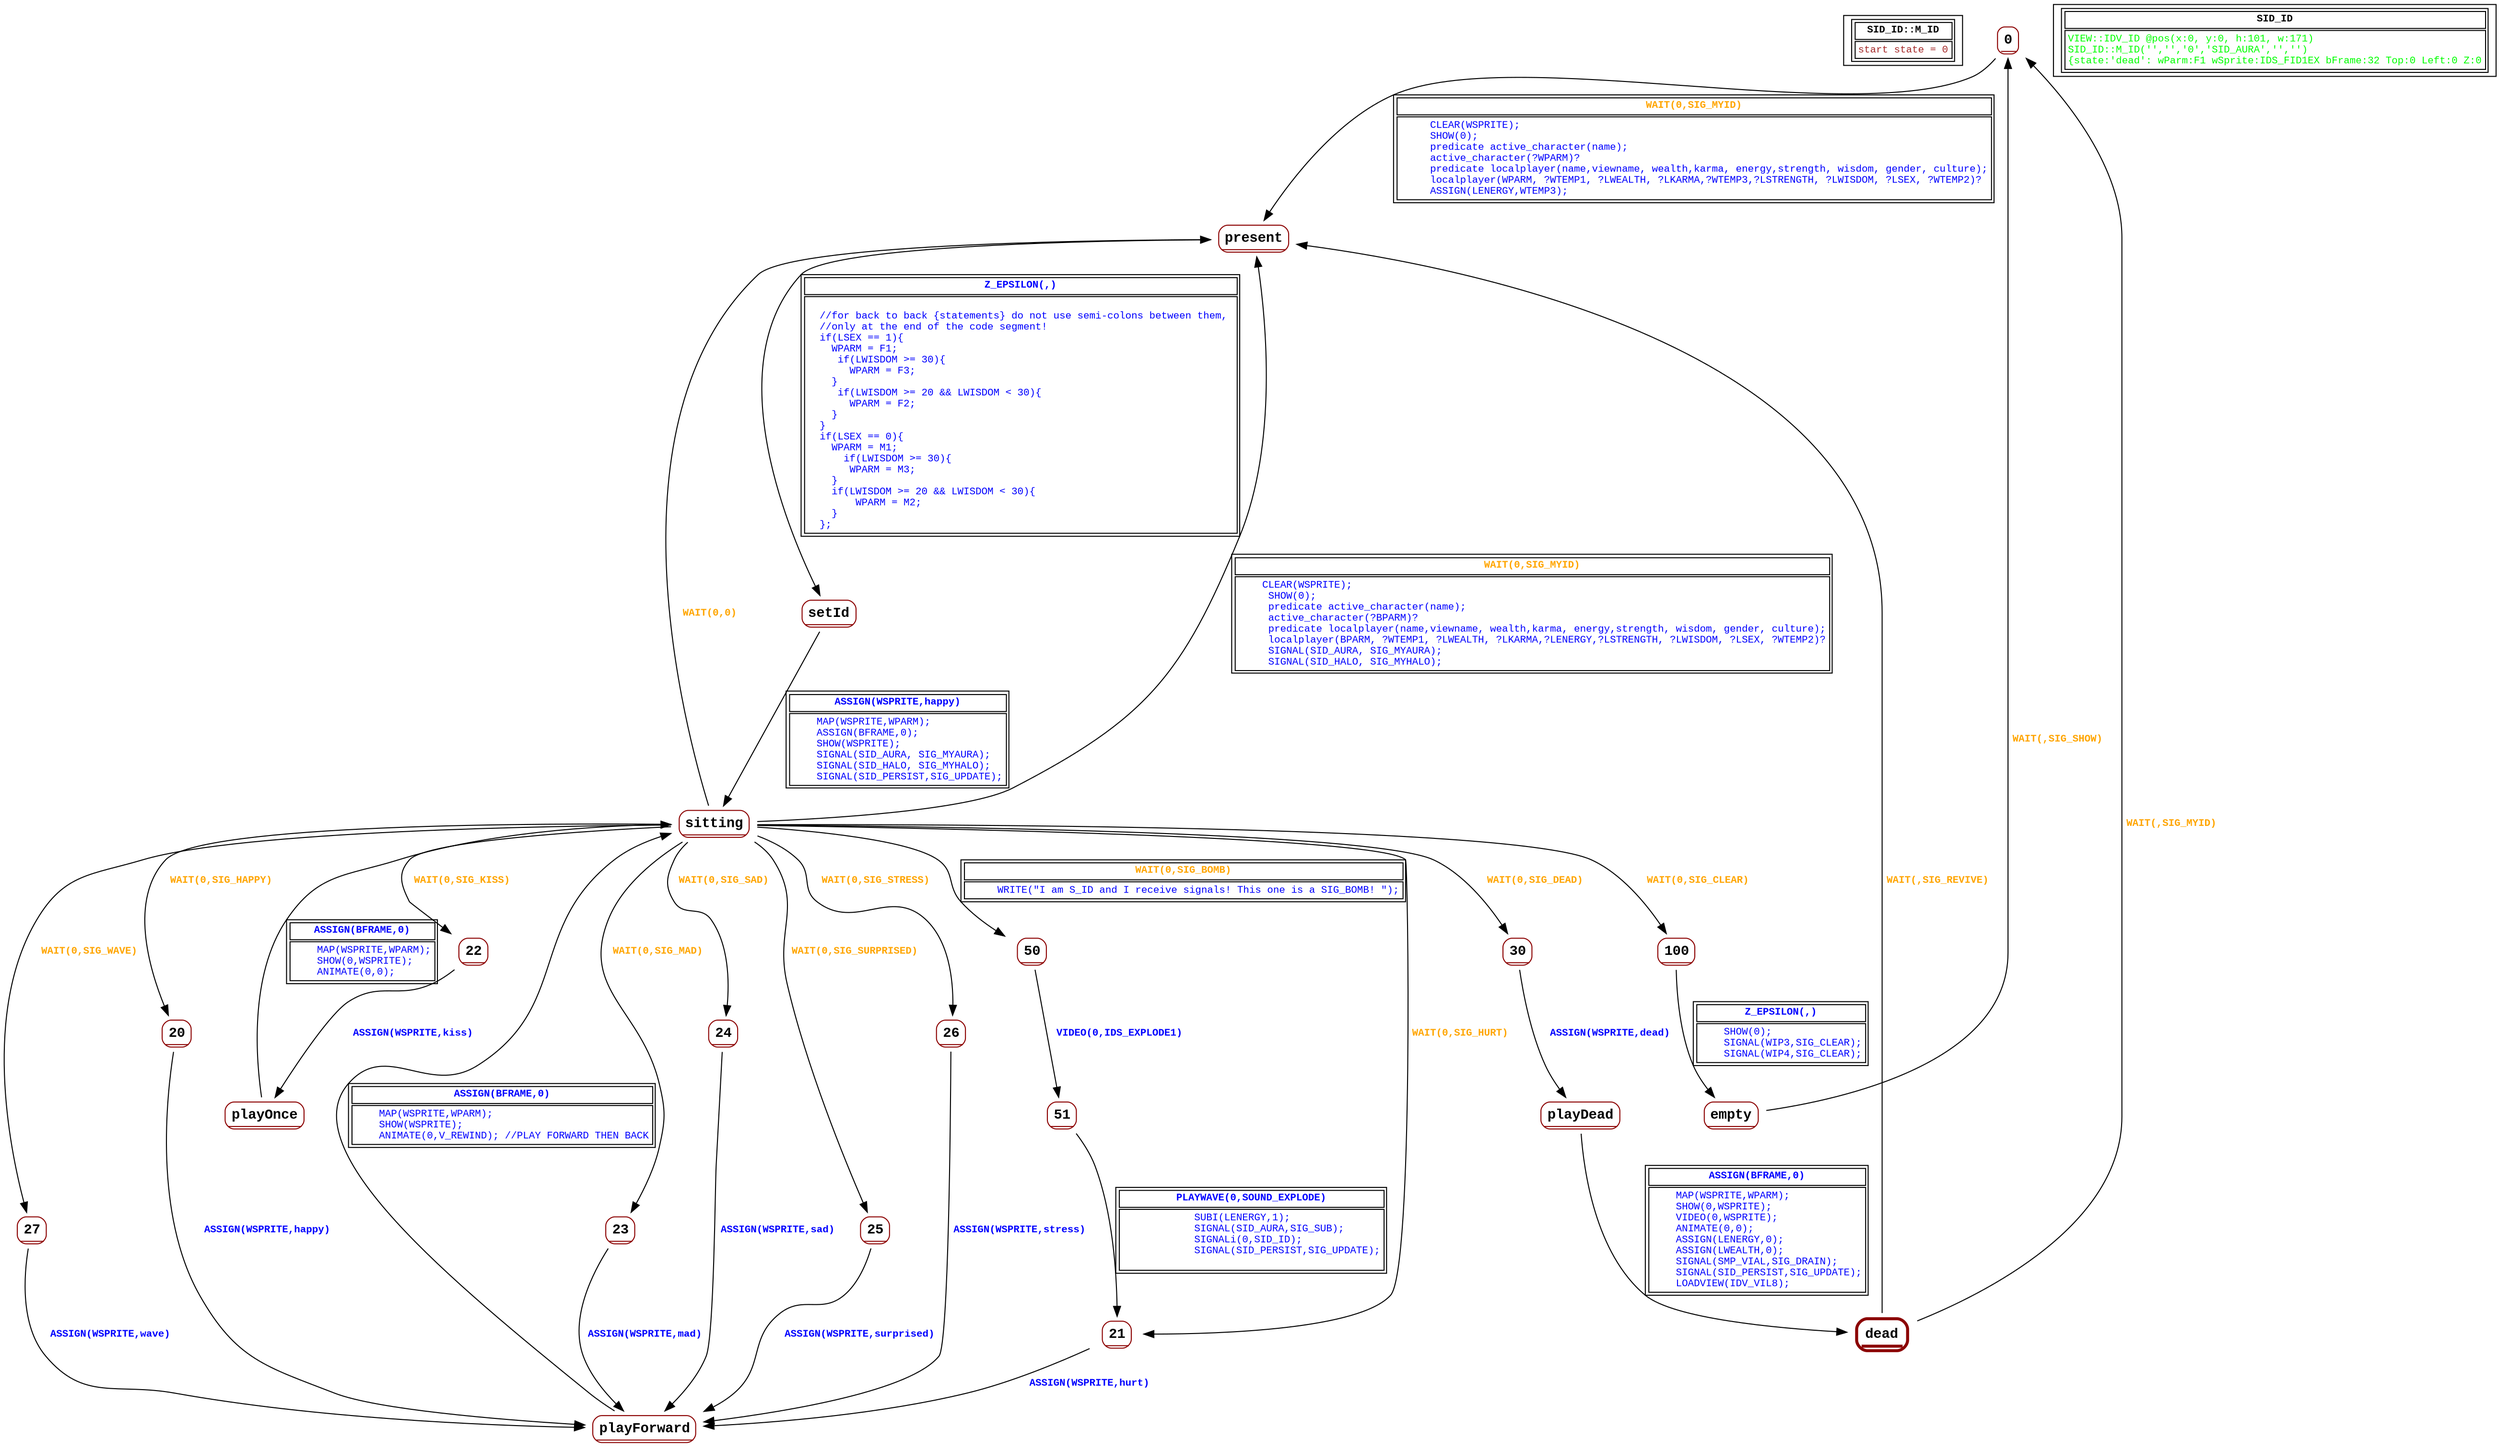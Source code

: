 digraph Automaton {
 fontname="Courier New"
	node [shape=oval, fontname="Courier New"];
	filename[shape = record, fontsize=10, label=< <table border="1"><tr><td><b>SID_ID::M_ID<br align="left"/></b></td></tr>
<tr><td><font point-size="10" color ="brown">start state = 0<br align="left"/></font></td></tr></table>>
];
	0[shape = none, fontsize=14, label=< <table border="1" color="darkred" style="rounded"><tr><td sides="b"><b>0<br align="left"/></b></td></tr>
</table>>];
"0" -> "present" [fontcolor=orange,fontsize=10,fontname="Courier New", label=< <table border="1"><tr><td><b>WAIT(0,SIG_MYID)<br align="left"/></b></td></tr>
<tr><td><font point-size="10" color ="blue">     CLEAR(WSPRITE);<br align="left"/>     SHOW(0);<br align="left"/>     predicate active_character(name);<br align="left"/>     active_character(?WPARM)?<br align="left"/>     predicate localplayer(name,viewname, wealth,karma, energy,strength, wisdom, gender, culture);<br align="left"/>     localplayer(WPARM, ?WTEMP1, ?LWEALTH, ?LKARMA,?WTEMP3,?LSTRENGTH, ?LWISDOM, ?LSEX, ?WTEMP2)?<br align="left"/>     ASSIGN(LENERGY,WTEMP3);<br align="left"/></font></td></tr></table>>
];
	100[shape = none, fontsize=14, label=< <table border="1" color="darkred" style="rounded"><tr><td sides="b"><b>100<br align="left"/></b></td></tr>
</table>>];
"100" -> "empty" [fontcolor=blue,fontsize=10,fontname="Courier New", label=< <table border="1"><tr><td><b>Z_EPSILON(,)<br align="left"/></b></td></tr>
<tr><td><font point-size="10" color ="blue">    SHOW(0);<br align="left"/>    SIGNAL(WIP3,SIG_CLEAR);<br align="left"/>    SIGNAL(WIP4,SIG_CLEAR);<br align="left"/></font></td></tr></table>>
];
	20[shape = none, fontsize=14, label=< <table border="1" color="darkred" style="rounded"><tr><td sides="b"><b>20<br align="left"/></b></td></tr>
</table>>];
"20" -> "playForward" [fontcolor=blue,fontsize=10,fontname="Courier New", label=< <table border="0"><tr><td><b>ASSIGN(WSPRITE,happy)<br align="left"/></b></td></tr>
</table>>
];
	21[shape = none, fontsize=14, label=< <table border="1" color="darkred" style="rounded"><tr><td sides="b"><b>21<br align="left"/></b></td></tr>
</table>>];
"21" -> "playForward" [fontcolor=blue,fontsize=10,fontname="Courier New", label=< <table border="0"><tr><td><b>ASSIGN(WSPRITE,hurt)<br align="left"/></b></td></tr>
</table>>
];
	22[shape = none, fontsize=14, label=< <table border="1" color="darkred" style="rounded"><tr><td sides="b"><b>22<br align="left"/></b></td></tr>
</table>>];
"22" -> "playOnce" [fontcolor=blue,fontsize=10,fontname="Courier New", label=< <table border="0"><tr><td><b>ASSIGN(WSPRITE,kiss)<br align="left"/></b></td></tr>
</table>>
];
	23[shape = none, fontsize=14, label=< <table border="1" color="darkred" style="rounded"><tr><td sides="b"><b>23<br align="left"/></b></td></tr>
</table>>];
"23" -> "playForward" [fontcolor=blue,fontsize=10,fontname="Courier New", label=< <table border="0"><tr><td><b>ASSIGN(WSPRITE,mad)<br align="left"/></b></td></tr>
</table>>
];
	24[shape = none, fontsize=14, label=< <table border="1" color="darkred" style="rounded"><tr><td sides="b"><b>24<br align="left"/></b></td></tr>
</table>>];
"24" -> "playForward" [fontcolor=blue,fontsize=10,fontname="Courier New", label=< <table border="0"><tr><td><b>ASSIGN(WSPRITE,sad)<br align="left"/></b></td></tr>
</table>>
];
	25[shape = none, fontsize=14, label=< <table border="1" color="darkred" style="rounded"><tr><td sides="b"><b>25<br align="left"/></b></td></tr>
</table>>];
"25" -> "playForward" [fontcolor=blue,fontsize=10,fontname="Courier New", label=< <table border="0"><tr><td><b>ASSIGN(WSPRITE,surprised)<br align="left"/></b></td></tr>
</table>>
];
	26[shape = none, fontsize=14, label=< <table border="1" color="darkred" style="rounded"><tr><td sides="b"><b>26<br align="left"/></b></td></tr>
</table>>];
"26" -> "playForward" [fontcolor=blue,fontsize=10,fontname="Courier New", label=< <table border="0"><tr><td><b>ASSIGN(WSPRITE,stress)<br align="left"/></b></td></tr>
</table>>
];
	27[shape = none, fontsize=14, label=< <table border="1" color="darkred" style="rounded"><tr><td sides="b"><b>27<br align="left"/></b></td></tr>
</table>>];
"27" -> "playForward" [fontcolor=blue,fontsize=10,fontname="Courier New", label=< <table border="0"><tr><td><b>ASSIGN(WSPRITE,wave)<br align="left"/></b></td></tr>
</table>>
];
	30[shape = none, fontsize=14, label=< <table border="1" color="darkred" style="rounded"><tr><td sides="b"><b>30<br align="left"/></b></td></tr>
</table>>];
"30" -> "playDead" [fontcolor=blue,fontsize=10,fontname="Courier New", label=< <table border="0"><tr><td><b>ASSIGN(WSPRITE,dead)<br align="left"/></b></td></tr>
</table>>
];
	50[shape = none, fontsize=14, label=< <table border="1" color="darkred" style="rounded"><tr><td sides="b"><b>50<br align="left"/></b></td></tr>
</table>>];
"50" -> "51" [fontcolor=blue,fontsize=10,fontname="Courier New", label=< <table border="0"><tr><td><b>VIDEO(0,IDS_EXPLODE1)<br align="left"/></b></td></tr>
</table>>
];
	51[shape = none, fontsize=14, label=< <table border="1" color="darkred" style="rounded"><tr><td sides="b"><b>51<br align="left"/></b></td></tr>
</table>>];
"51" -> "21" [fontcolor=blue,fontsize=10,fontname="Courier New", label=< <table border="1"><tr><td><b>PLAYWAVE(0,SOUND_EXPLODE)<br align="left"/></b></td></tr>
<tr><td><font point-size="10" color ="blue">            SUBI(LENERGY,1);<br align="left"/>            SIGNAL(SID_AURA,SIG_SUB);<br align="left"/>            SIGNALi(0,SID_ID);<br align="left"/>            SIGNAL(SID_PERSIST,SIG_UPDATE);<br align="left"/>            <br align="left"/></font></td></tr></table>>
];
	dead[shape = none, fontsize=14, label=< <table border="3" color="darkred" style="rounded"><tr><td sides="b"><b>dead<br align="left"/></b></td></tr>
</table>>];
"dead" -> "present" [fontcolor=orange,fontsize=10,fontname="Courier New", label=< <table border="0"><tr><td><b>WAIT(,SIG_REVIVE)<br align="left"/></b></td></tr>
</table>>
];
"dead" -> "0" [fontcolor=orange,fontsize=10,fontname="Courier New", label=< <table border="0"><tr><td><b>WAIT(,SIG_MYID)<br align="left"/></b></td></tr>
</table>>
];
	empty[shape = none, fontsize=14, label=< <table border="1" color="darkred" style="rounded"><tr><td sides="b"><b>empty<br align="left"/></b></td></tr>
</table>>];
"empty" -> "0" [fontcolor=orange,fontsize=10,fontname="Courier New", label=< <table border="0"><tr><td><b>WAIT(,SIG_SHOW)<br align="left"/></b></td></tr>
</table>>
];
	playDead[shape = none, fontsize=14, label=< <table border="1" color="darkred" style="rounded"><tr><td sides="b"><b>playDead<br align="left"/></b></td></tr>
</table>>];
"playDead" -> "dead" [fontcolor=blue,fontsize=10,fontname="Courier New", label=< <table border="1"><tr><td><b>ASSIGN(BFRAME,0)<br align="left"/></b></td></tr>
<tr><td><font point-size="10" color ="blue">    MAP(WSPRITE,WPARM);<br align="left"/>    SHOW(0,WSPRITE);<br align="left"/>    VIDEO(0,WSPRITE);<br align="left"/>    ANIMATE(0,0);<br align="left"/>    ASSIGN(LENERGY,0);<br align="left"/>    ASSIGN(LWEALTH,0);<br align="left"/>    SIGNAL(SMP_VIAL,SIG_DRAIN);<br align="left"/>    SIGNAL(SID_PERSIST,SIG_UPDATE);<br align="left"/>    LOADVIEW(IDV_VIL8);<br align="left"/></font></td></tr></table>>
];
	playForward[shape = none, fontsize=14, label=< <table border="1" color="darkred" style="rounded"><tr><td sides="b"><b>playForward<br align="left"/></b></td></tr>
</table>>];
"playForward" -> "sitting" [fontcolor=blue,fontsize=10,fontname="Courier New", label=< <table border="1"><tr><td><b>ASSIGN(BFRAME,0)<br align="left"/></b></td></tr>
<tr><td><font point-size="10" color ="blue">    MAP(WSPRITE,WPARM);<br align="left"/>    SHOW(WSPRITE);<br align="left"/>    ANIMATE(0,V_REWIND); //PLAY FORWARD THEN BACK<br align="left"/></font></td></tr></table>>
];
	playOnce[shape = none, fontsize=14, label=< <table border="1" color="darkred" style="rounded"><tr><td sides="b"><b>playOnce<br align="left"/></b></td></tr>
</table>>];
"playOnce" -> "sitting" [fontcolor=blue,fontsize=10,fontname="Courier New", label=< <table border="1"><tr><td><b>ASSIGN(BFRAME,0)<br align="left"/></b></td></tr>
<tr><td><font point-size="10" color ="blue">    MAP(WSPRITE,WPARM);<br align="left"/>    SHOW(0,WSPRITE);<br align="left"/>    ANIMATE(0,0);<br align="left"/></font></td></tr></table>>
];
	present[shape = none, fontsize=14, label=< <table border="1" color="darkred" style="rounded"><tr><td sides="b"><b>present<br align="left"/></b></td></tr>
</table>>];
"present" -> "setId" [fontcolor=blue,fontsize=10,fontname="Courier New", label=< <table border="1"><tr><td><b>Z_EPSILON(,)<br align="left"/></b></td></tr>
<tr><td><font point-size="10" color ="blue">       <br align="left"/>  //for back to back &#123;statements&#125; do not use semi-colons between them, <br align="left"/>  //only at the end of the code segment!<br align="left"/>  if(LSEX == 1)&#123;<br align="left"/>    WPARM = F1;<br align="left"/>     if(LWISDOM &gt;= 30)&#123;<br align="left"/>       WPARM = F3;<br align="left"/>    &#125;<br align="left"/>     if(LWISDOM &gt;= 20 &amp;&amp; LWISDOM &lt; 30)&#123;<br align="left"/>       WPARM = F2;<br align="left"/>    &#125;<br align="left"/>  &#125;<br align="left"/>  if(LSEX == 0)&#123;<br align="left"/>    WPARM = M1;<br align="left"/>      if(LWISDOM &gt;= 30)&#123;<br align="left"/>       WPARM = M3;<br align="left"/>    &#125;<br align="left"/>    if(LWISDOM &gt;= 20 &amp;&amp; LWISDOM &lt; 30)&#123;<br align="left"/>        WPARM = M2;<br align="left"/>    &#125;<br align="left"/>  &#125;; <br align="left"/></font></td></tr></table>>
];
	setId[shape = none, fontsize=14, label=< <table border="1" color="darkred" style="rounded"><tr><td sides="b"><b>setId<br align="left"/></b></td></tr>
</table>>];
"setId" -> "sitting" [fontcolor=blue,fontsize=10,fontname="Courier New", label=< <table border="1"><tr><td><b>ASSIGN(WSPRITE,happy)<br align="left"/></b></td></tr>
<tr><td><font point-size="10" color ="blue">    MAP(WSPRITE,WPARM);<br align="left"/>    ASSIGN(BFRAME,0);<br align="left"/>    SHOW(WSPRITE);<br align="left"/>    SIGNAL(SID_AURA, SIG_MYAURA);<br align="left"/>    SIGNAL(SID_HALO, SIG_MYHALO);<br align="left"/>    SIGNAL(SID_PERSIST,SIG_UPDATE);<br align="left"/></font></td></tr></table>>
];
	sitting[shape = none, fontsize=14, label=< <table border="1" color="darkred" style="rounded"><tr><td sides="b"><b>sitting<br align="left"/></b></td></tr>
</table>>];
"sitting" -> "present" [fontcolor=orange,fontsize=10,fontname="Courier New", label=< <table border="1"><tr><td><b>WAIT(0,SIG_MYID)<br align="left"/></b></td></tr>
<tr><td><font point-size="10" color ="blue">    CLEAR(WSPRITE);<br align="left"/>     SHOW(0);<br align="left"/>     predicate active_character(name);<br align="left"/>     active_character(?BPARM)?<br align="left"/>     predicate localplayer(name,viewname, wealth,karma, energy,strength, wisdom, gender, culture);<br align="left"/>     localplayer(BPARM, ?WTEMP1, ?LWEALTH, ?LKARMA,?LENERGY,?LSTRENGTH, ?LWISDOM, ?LSEX, ?WTEMP2)?<br align="left"/>     SIGNAL(SID_AURA, SIG_MYAURA);<br align="left"/>     SIGNAL(SID_HALO, SIG_MYHALO);<br align="left"/></font></td></tr></table>>
];
"sitting" -> "20" [fontcolor=orange,fontsize=10,fontname="Courier New", label=< <table border="0"><tr><td><b>WAIT(0,SIG_HAPPY)<br align="left"/></b></td></tr>
</table>>
];
"sitting" -> "21" [fontcolor=orange,fontsize=10,fontname="Courier New", label=< <table border="0"><tr><td><b>WAIT(0,SIG_HURT)<br align="left"/></b></td></tr>
</table>>
];
"sitting" -> "22" [fontcolor=orange,fontsize=10,fontname="Courier New", label=< <table border="0"><tr><td><b>WAIT(0,SIG_KISS)<br align="left"/></b></td></tr>
</table>>
];
"sitting" -> "23" [fontcolor=orange,fontsize=10,fontname="Courier New", label=< <table border="0"><tr><td><b>WAIT(0,SIG_MAD)<br align="left"/></b></td></tr>
</table>>
];
"sitting" -> "24" [fontcolor=orange,fontsize=10,fontname="Courier New", label=< <table border="0"><tr><td><b>WAIT(0,SIG_SAD)<br align="left"/></b></td></tr>
</table>>
];
"sitting" -> "25" [fontcolor=orange,fontsize=10,fontname="Courier New", label=< <table border="0"><tr><td><b>WAIT(0,SIG_SURPRISED)<br align="left"/></b></td></tr>
</table>>
];
"sitting" -> "26" [fontcolor=orange,fontsize=10,fontname="Courier New", label=< <table border="0"><tr><td><b>WAIT(0,SIG_STRESS)<br align="left"/></b></td></tr>
</table>>
];
"sitting" -> "27" [fontcolor=orange,fontsize=10,fontname="Courier New", label=< <table border="0"><tr><td><b>WAIT(0,SIG_WAVE)<br align="left"/></b></td></tr>
</table>>
];
"sitting" -> "30" [fontcolor=orange,fontsize=10,fontname="Courier New", label=< <table border="0"><tr><td><b>WAIT(0,SIG_DEAD)<br align="left"/></b></td></tr>
</table>>
];
"sitting" -> "50" [fontcolor=orange,fontsize=10,fontname="Courier New", label=< <table border="1"><tr><td><b>WAIT(0,SIG_BOMB)<br align="left"/></b></td></tr>
<tr><td><font point-size="10" color ="blue">     WRITE(&quot;I am S_ID and I receive signals! This one is a SIG_BOMB! &quot;);<br align="left"/></font></td></tr></table>>
];
"sitting" -> "100" [fontcolor=orange,fontsize=10,fontname="Courier New", label=< <table border="0"><tr><td><b>WAIT(0,SIG_CLEAR)<br align="left"/></b></td></tr>
</table>>
];
"sitting" -> "present" [fontcolor=orange,fontsize=10,fontname="Courier New", label=< <table border="0"><tr><td><b>WAIT(0,0)<br align="left"/></b></td></tr>
</table>>
];
	status[shape = record, fontsize=10, label=< <table border="1"><tr><td><b>SID_ID<br align="left"/></b></td></tr>
<tr><td><font point-size="10" color ="green">VIEW::IDV_ID @pos(x:0, y:0, h:101, w:171)<br align="left"/>SID_ID::M_ID(&apos;&apos;,&apos;&apos;,&apos;0&apos;,&apos;SID_AURA&apos;,&apos;&apos;,&apos;&apos;)<br align="left"/>			&#123;state:&apos;dead&apos;: wParm:F1 wSprite:IDS_FID1EX bFrame:32 Top:0 Left:0 Z:0<br align="left"/></font></td></tr></table>>
];
}
